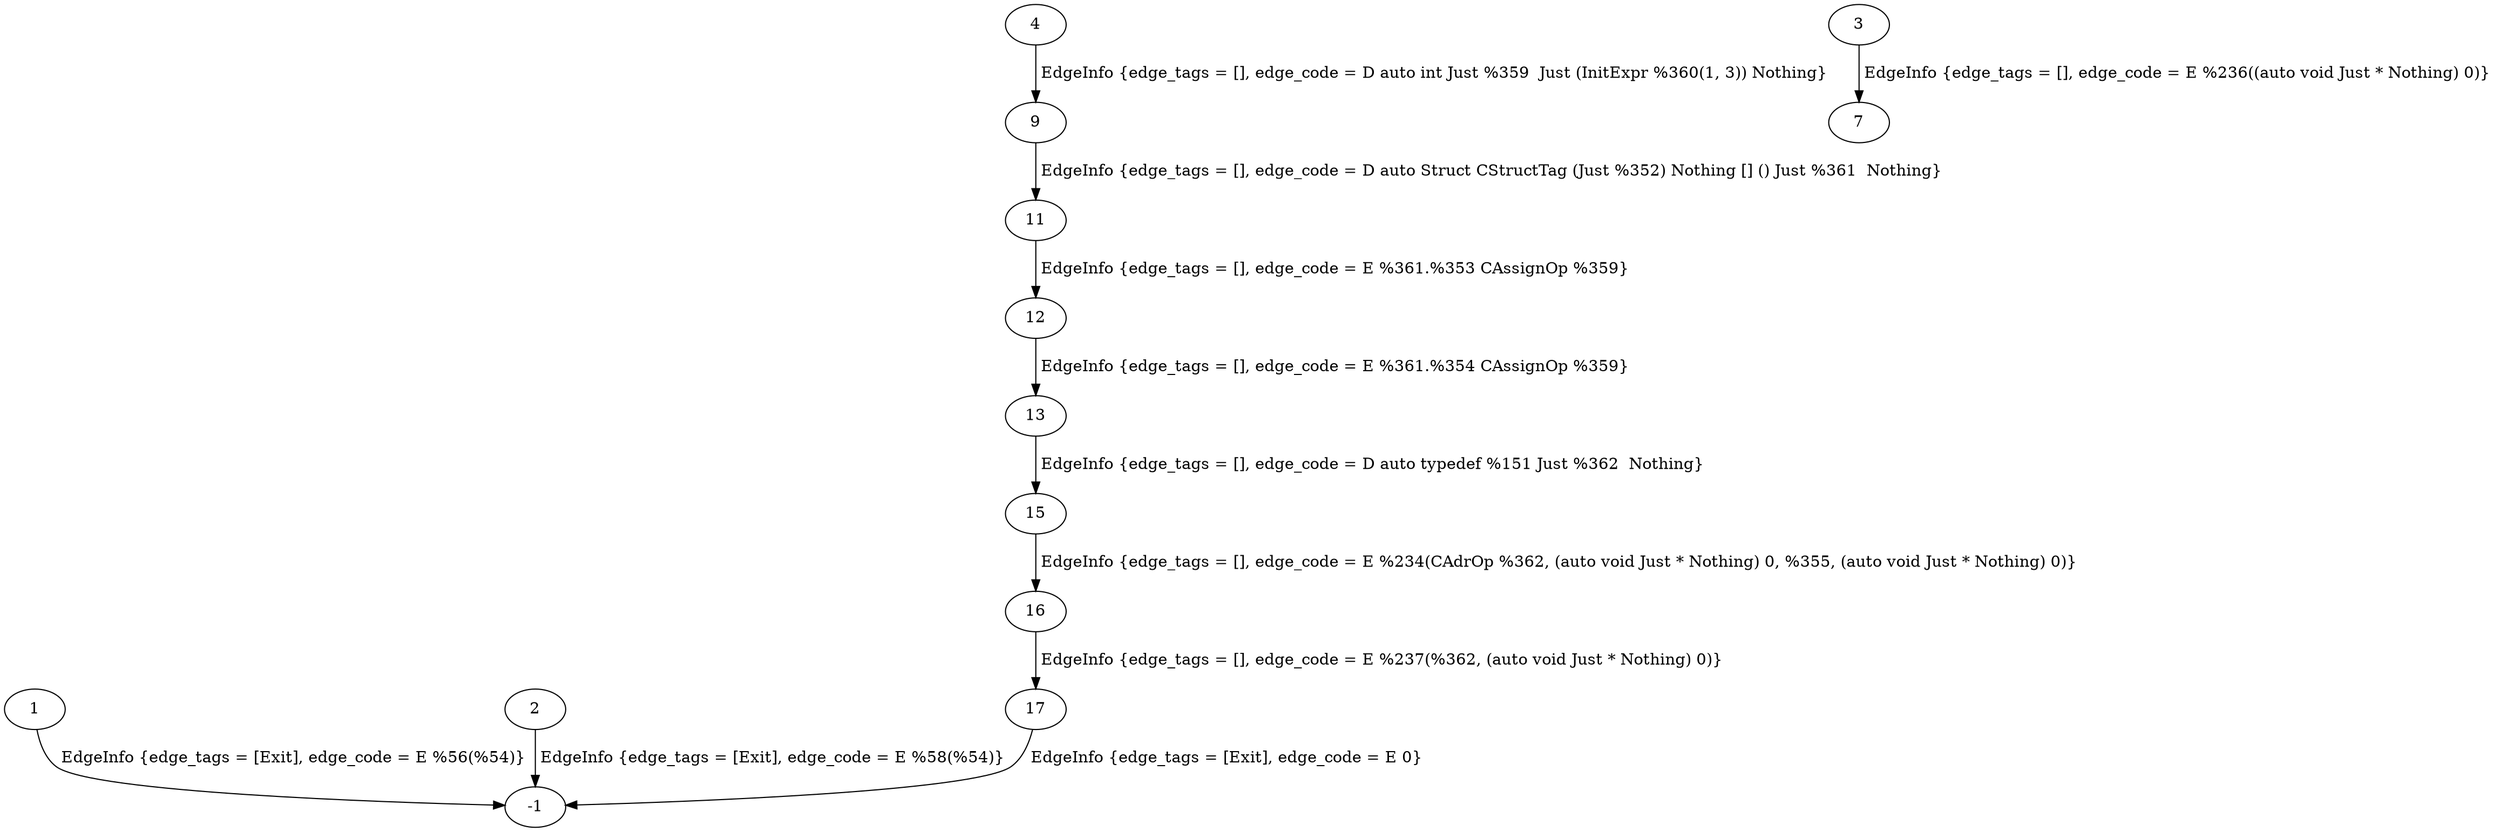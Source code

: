 digraph program {
1 -> -1 [label=< EdgeInfo {edge_tags = [Exit], edge_code = E &#37;56(&#37;54)} >]


2 -> -1 [label=< EdgeInfo {edge_tags = [Exit], edge_code = E &#37;58(&#37;54)} >]


3 -> 7 [label=< EdgeInfo {edge_tags = [], edge_code = E &#37;236((auto void Just * Nothing) 0)} >]


4 -> 9 [label=< EdgeInfo {edge_tags = [], edge_code = D auto int Just &#37;359  Just (InitExpr &#37;360(1, 3)) Nothing} >]

9 -> 11 [label=< EdgeInfo {edge_tags = [], edge_code = D auto Struct CStructTag (Just &#37;352) Nothing [] () Just &#37;361  Nothing} >]

11 -> 12 [label=< EdgeInfo {edge_tags = [], edge_code = E &#37;361.&#37;353 CAssignOp &#37;359} >]

12 -> 13 [label=< EdgeInfo {edge_tags = [], edge_code = E &#37;361.&#37;354 CAssignOp &#37;359} >]

13 -> 15 [label=< EdgeInfo {edge_tags = [], edge_code = D auto typedef &#37;151 Just &#37;362  Nothing} >]

15 -> 16 [label=< EdgeInfo {edge_tags = [], edge_code = E &#37;234(CAdrOp &#37;362, (auto void Just * Nothing) 0, &#37;355, (auto void Just * Nothing) 0)} >]

16 -> 17 [label=< EdgeInfo {edge_tags = [], edge_code = E &#37;237(&#37;362, (auto void Just * Nothing) 0)} >]

17 -> -1 [label=< EdgeInfo {edge_tags = [Exit], edge_code = E 0} >]


}